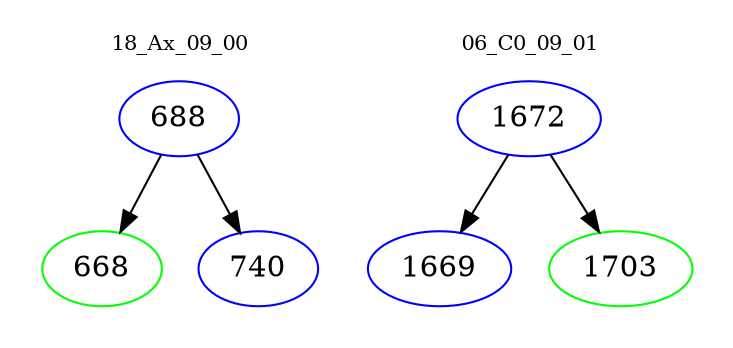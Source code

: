 digraph{
subgraph cluster_0 {
color = white
label = "18_Ax_09_00";
fontsize=10;
T0_688 [label="688", color="blue"]
T0_688 -> T0_668 [color="black"]
T0_668 [label="668", color="green"]
T0_688 -> T0_740 [color="black"]
T0_740 [label="740", color="blue"]
}
subgraph cluster_1 {
color = white
label = "06_C0_09_01";
fontsize=10;
T1_1672 [label="1672", color="blue"]
T1_1672 -> T1_1669 [color="black"]
T1_1669 [label="1669", color="blue"]
T1_1672 -> T1_1703 [color="black"]
T1_1703 [label="1703", color="green"]
}
}
